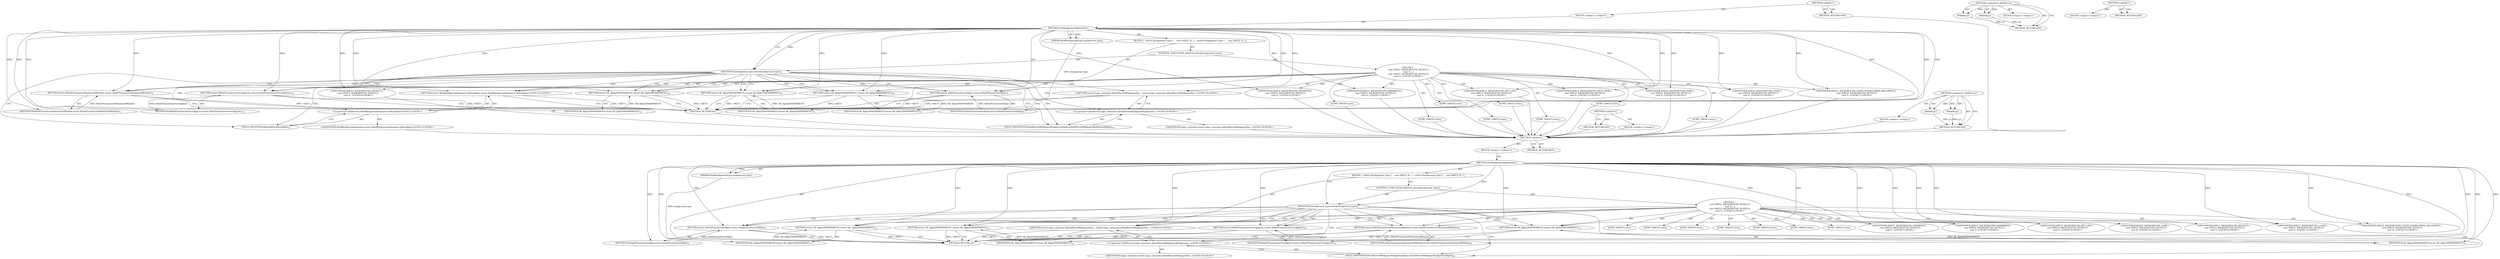 digraph "&lt;global&gt;" {
vulnerable_6 [label=<(METHOD,&lt;global&gt;)<SUB>1</SUB>>];
vulnerable_7 [label=<(BLOCK,&lt;empty&gt;,&lt;empty&gt;)<SUB>1</SUB>>];
vulnerable_8 [label=<(METHOD,GetBackgroundAlphaValue)<SUB>1</SUB>>];
vulnerable_9 [label=<(PARAM,ShelfBackgroundType background_type)<SUB>2</SUB>>];
vulnerable_10 [label=<(BLOCK,{
  switch (background_type) {
    case SHELF_B...,{
  switch (background_type) {
    case SHELF_B...)<SUB>2</SUB>>];
vulnerable_11 [label=<(CONTROL_STRUCTURE,SWITCH,switch(background_type))<SUB>3</SUB>>];
vulnerable_12 [label=<(IDENTIFIER,background_type,switch(background_type))<SUB>3</SUB>>];
vulnerable_13 [label="<(BLOCK,{
    case SHELF_BACKGROUND_DEFAULT:
    case S...,{
    case SHELF_BACKGROUND_DEFAULT:
    case S...)<SUB>3</SUB>>"];
vulnerable_14 [label=<(JUMP_TARGET,case)<SUB>4</SUB>>];
vulnerable_15 [label="<(IDENTIFIER,SHELF_BACKGROUND_DEFAULT,{
    case SHELF_BACKGROUND_DEFAULT:
    case S...)<SUB>4</SUB>>"];
vulnerable_16 [label=<(JUMP_TARGET,case)<SUB>5</SUB>>];
vulnerable_17 [label="<(IDENTIFIER,SHELF_BACKGROUND_OVERVIEW,{
    case SHELF_BACKGROUND_DEFAULT:
    case S...)<SUB>5</SUB>>"];
vulnerable_18 [label=<(RETURN,return kShelfTranslucentAlpha;,return kShelfTranslucentAlpha;)<SUB>6</SUB>>];
vulnerable_19 [label=<(IDENTIFIER,kShelfTranslucentAlpha,return kShelfTranslucentAlpha;)<SUB>6</SUB>>];
vulnerable_20 [label=<(JUMP_TARGET,case)<SUB>7</SUB>>];
vulnerable_21 [label="<(IDENTIFIER,SHELF_BACKGROUND_MAXIMIZED,{
    case SHELF_BACKGROUND_DEFAULT:
    case S...)<SUB>7</SUB>>"];
vulnerable_22 [label=<(RETURN,return kShelfTranslucentMaximizedWindow;,return kShelfTranslucentMaximizedWindow;)<SUB>8</SUB>>];
vulnerable_23 [label=<(IDENTIFIER,kShelfTranslucentMaximizedWindow,return kShelfTranslucentMaximizedWindow;)<SUB>8</SUB>>];
vulnerable_24 [label=<(JUMP_TARGET,case)<SUB>9</SUB>>];
vulnerable_25 [label="<(IDENTIFIER,SHELF_BACKGROUND_APP_LIST,{
    case SHELF_BACKGROUND_DEFAULT:
    case S...)<SUB>9</SUB>>"];
vulnerable_26 [label=<(RETURN,return kShelfTranslucentOverAppList;,return kShelfTranslucentOverAppList;)<SUB>10</SUB>>];
vulnerable_27 [label=<(IDENTIFIER,kShelfTranslucentOverAppList,return kShelfTranslucentOverAppList;)<SUB>10</SUB>>];
vulnerable_28 [label=<(JUMP_TARGET,case)<SUB>11</SUB>>];
vulnerable_29 [label="<(IDENTIFIER,SHELF_BACKGROUND_SPLIT_VIEW,{
    case SHELF_BACKGROUND_DEFAULT:
    case S...)<SUB>11</SUB>>"];
vulnerable_30 [label="<(RETURN,return ShelfBackgroundAnimator::kMaxAlpha;,return ShelfBackgroundAnimator::kMaxAlpha;)<SUB>12</SUB>>"];
vulnerable_31 [label="<(&lt;operator&gt;.fieldAccess,ShelfBackgroundAnimator::kMaxAlpha)<SUB>12</SUB>>"];
vulnerable_32 [label="<(IDENTIFIER,ShelfBackgroundAnimator,return ShelfBackgroundAnimator::kMaxAlpha;)<SUB>12</SUB>>"];
vulnerable_33 [label=<(FIELD_IDENTIFIER,kMaxAlpha,kMaxAlpha)<SUB>12</SUB>>];
vulnerable_34 [label=<(JUMP_TARGET,case)<SUB>13</SUB>>];
vulnerable_35 [label="<(IDENTIFIER,SHELF_BACKGROUND_OOBE,{
    case SHELF_BACKGROUND_DEFAULT:
    case S...)<SUB>13</SUB>>"];
vulnerable_36 [label=<(RETURN,return SK_AlphaTRANSPARENT;,return SK_AlphaTRANSPARENT;)<SUB>14</SUB>>];
vulnerable_37 [label=<(IDENTIFIER,SK_AlphaTRANSPARENT,return SK_AlphaTRANSPARENT;)<SUB>14</SUB>>];
vulnerable_38 [label=<(JUMP_TARGET,case)<SUB>15</SUB>>];
vulnerable_39 [label="<(IDENTIFIER,SHELF_BACKGROUND_LOGIN,{
    case SHELF_BACKGROUND_DEFAULT:
    case S...)<SUB>15</SUB>>"];
vulnerable_40 [label=<(RETURN,return SK_AlphaTRANSPARENT;,return SK_AlphaTRANSPARENT;)<SUB>16</SUB>>];
vulnerable_41 [label=<(IDENTIFIER,SK_AlphaTRANSPARENT,return SK_AlphaTRANSPARENT;)<SUB>16</SUB>>];
vulnerable_42 [label=<(JUMP_TARGET,case)<SUB>17</SUB>>];
vulnerable_43 [label="<(IDENTIFIER,SHELF_BACKGROUND_LOGIN_NONBLURRED_WALLPAPER,{
    case SHELF_BACKGROUND_DEFAULT:
    case S...)<SUB>17</SUB>>"];
vulnerable_44 [label="<(RETURN,return login_constants::kNonBlurredWallpaperBac...,return login_constants::kNonBlurredWallpaperBac...)<SUB>18</SUB>>"];
vulnerable_45 [label="<(&lt;operator&gt;.fieldAccess,login_constants::kNonBlurredWallpaperBackground...)<SUB>18</SUB>>"];
vulnerable_46 [label="<(IDENTIFIER,login_constants,return login_constants::kNonBlurredWallpaperBac...)<SUB>18</SUB>>"];
vulnerable_47 [label=<(FIELD_IDENTIFIER,kNonBlurredWallpaperBackgroundAlpha,kNonBlurredWallpaperBackgroundAlpha)<SUB>18</SUB>>];
vulnerable_48 [label=<(RETURN,return SK_AlphaTRANSPARENT;,return SK_AlphaTRANSPARENT;)<SUB>20</SUB>>];
vulnerable_49 [label=<(IDENTIFIER,SK_AlphaTRANSPARENT,return SK_AlphaTRANSPARENT;)<SUB>20</SUB>>];
vulnerable_50 [label=<(METHOD_RETURN,int)<SUB>1</SUB>>];
vulnerable_52 [label=<(METHOD_RETURN,ANY)<SUB>1</SUB>>];
vulnerable_69 [label=<(METHOD,&lt;operator&gt;.fieldAccess)>];
vulnerable_70 [label=<(PARAM,p1)>];
vulnerable_71 [label=<(PARAM,p2)>];
vulnerable_72 [label=<(BLOCK,&lt;empty&gt;,&lt;empty&gt;)>];
vulnerable_73 [label=<(METHOD_RETURN,ANY)>];
vulnerable_63 [label=<(METHOD,&lt;global&gt;)<SUB>1</SUB>>];
vulnerable_64 [label=<(BLOCK,&lt;empty&gt;,&lt;empty&gt;)>];
vulnerable_65 [label=<(METHOD_RETURN,ANY)>];
fixed_6 [label=<(METHOD,&lt;global&gt;)<SUB>1</SUB>>];
fixed_7 [label=<(BLOCK,&lt;empty&gt;,&lt;empty&gt;)<SUB>1</SUB>>];
fixed_8 [label=<(METHOD,GetBackgroundAlphaValue)<SUB>1</SUB>>];
fixed_9 [label=<(PARAM,ShelfBackgroundType background_type)<SUB>2</SUB>>];
fixed_10 [label=<(BLOCK,{
  switch (background_type) {
    case SHELF_B...,{
  switch (background_type) {
    case SHELF_B...)<SUB>2</SUB>>];
fixed_11 [label=<(CONTROL_STRUCTURE,SWITCH,switch(background_type))<SUB>3</SUB>>];
fixed_12 [label=<(IDENTIFIER,background_type,switch(background_type))<SUB>3</SUB>>];
fixed_13 [label="<(BLOCK,{
    case SHELF_BACKGROUND_DEFAULT:
    case S...,{
    case SHELF_BACKGROUND_DEFAULT:
    case S...)<SUB>3</SUB>>"];
fixed_14 [label=<(JUMP_TARGET,case)<SUB>4</SUB>>];
fixed_15 [label="<(IDENTIFIER,SHELF_BACKGROUND_DEFAULT,{
    case SHELF_BACKGROUND_DEFAULT:
    case S...)<SUB>4</SUB>>"];
fixed_16 [label=<(JUMP_TARGET,case)<SUB>5</SUB>>];
fixed_17 [label="<(IDENTIFIER,SHELF_BACKGROUND_OVERVIEW,{
    case SHELF_BACKGROUND_DEFAULT:
    case S...)<SUB>5</SUB>>"];
fixed_18 [label=<(RETURN,return kShelfTranslucentAlpha;,return kShelfTranslucentAlpha;)<SUB>6</SUB>>];
fixed_19 [label=<(IDENTIFIER,kShelfTranslucentAlpha,return kShelfTranslucentAlpha;)<SUB>6</SUB>>];
fixed_20 [label=<(JUMP_TARGET,case)<SUB>7</SUB>>];
fixed_21 [label="<(IDENTIFIER,SHELF_BACKGROUND_MAXIMIZED,{
    case SHELF_BACKGROUND_DEFAULT:
    case S...)<SUB>7</SUB>>"];
fixed_22 [label=<(RETURN,return kShelfTranslucentMaximizedWindow;,return kShelfTranslucentMaximizedWindow;)<SUB>8</SUB>>];
fixed_23 [label=<(IDENTIFIER,kShelfTranslucentMaximizedWindow,return kShelfTranslucentMaximizedWindow;)<SUB>8</SUB>>];
fixed_24 [label=<(JUMP_TARGET,case)<SUB>9</SUB>>];
fixed_25 [label="<(IDENTIFIER,SHELF_BACKGROUND_APP_LIST,{
    case SHELF_BACKGROUND_DEFAULT:
    case S...)<SUB>9</SUB>>"];
fixed_26 [label=<(RETURN,return kShelfTranslucentOverAppList;,return kShelfTranslucentOverAppList;)<SUB>10</SUB>>];
fixed_27 [label=<(IDENTIFIER,kShelfTranslucentOverAppList,return kShelfTranslucentOverAppList;)<SUB>10</SUB>>];
fixed_28 [label=<(JUMP_TARGET,case)<SUB>11</SUB>>];
fixed_29 [label="<(IDENTIFIER,SHELF_BACKGROUND_OOBE,{
    case SHELF_BACKGROUND_DEFAULT:
    case S...)<SUB>11</SUB>>"];
fixed_30 [label=<(RETURN,return SK_AlphaTRANSPARENT;,return SK_AlphaTRANSPARENT;)<SUB>12</SUB>>];
fixed_31 [label=<(IDENTIFIER,SK_AlphaTRANSPARENT,return SK_AlphaTRANSPARENT;)<SUB>12</SUB>>];
fixed_32 [label=<(JUMP_TARGET,case)<SUB>13</SUB>>];
fixed_33 [label="<(IDENTIFIER,SHELF_BACKGROUND_LOGIN,{
    case SHELF_BACKGROUND_DEFAULT:
    case S...)<SUB>13</SUB>>"];
fixed_34 [label=<(RETURN,return SK_AlphaTRANSPARENT;,return SK_AlphaTRANSPARENT;)<SUB>14</SUB>>];
fixed_35 [label=<(IDENTIFIER,SK_AlphaTRANSPARENT,return SK_AlphaTRANSPARENT;)<SUB>14</SUB>>];
fixed_36 [label=<(JUMP_TARGET,case)<SUB>15</SUB>>];
fixed_37 [label="<(IDENTIFIER,SHELF_BACKGROUND_LOGIN_NONBLURRED_WALLPAPER,{
    case SHELF_BACKGROUND_DEFAULT:
    case S...)<SUB>15</SUB>>"];
fixed_38 [label="<(RETURN,return login_constants::kNonBlurredWallpaperBac...,return login_constants::kNonBlurredWallpaperBac...)<SUB>16</SUB>>"];
fixed_39 [label="<(&lt;operator&gt;.fieldAccess,login_constants::kNonBlurredWallpaperBackground...)<SUB>16</SUB>>"];
fixed_40 [label="<(IDENTIFIER,login_constants,return login_constants::kNonBlurredWallpaperBac...)<SUB>16</SUB>>"];
fixed_41 [label=<(FIELD_IDENTIFIER,kNonBlurredWallpaperBackgroundAlpha,kNonBlurredWallpaperBackgroundAlpha)<SUB>16</SUB>>];
fixed_42 [label=<(RETURN,return SK_AlphaTRANSPARENT;,return SK_AlphaTRANSPARENT;)<SUB>18</SUB>>];
fixed_43 [label=<(IDENTIFIER,SK_AlphaTRANSPARENT,return SK_AlphaTRANSPARENT;)<SUB>18</SUB>>];
fixed_44 [label=<(METHOD_RETURN,int)<SUB>1</SUB>>];
fixed_46 [label=<(METHOD_RETURN,ANY)<SUB>1</SUB>>];
fixed_63 [label=<(METHOD,&lt;operator&gt;.fieldAccess)>];
fixed_64 [label=<(PARAM,p1)>];
fixed_65 [label=<(PARAM,p2)>];
fixed_66 [label=<(BLOCK,&lt;empty&gt;,&lt;empty&gt;)>];
fixed_67 [label=<(METHOD_RETURN,ANY)>];
fixed_57 [label=<(METHOD,&lt;global&gt;)<SUB>1</SUB>>];
fixed_58 [label=<(BLOCK,&lt;empty&gt;,&lt;empty&gt;)>];
fixed_59 [label=<(METHOD_RETURN,ANY)>];
vulnerable_6 -> vulnerable_7  [key=0, label="AST: "];
vulnerable_6 -> vulnerable_52  [key=0, label="AST: "];
vulnerable_6 -> vulnerable_52  [key=1, label="CFG: "];
vulnerable_7 -> vulnerable_8  [key=0, label="AST: "];
vulnerable_8 -> vulnerable_9  [key=0, label="AST: "];
vulnerable_8 -> vulnerable_9  [key=1, label="DDG: "];
vulnerable_8 -> vulnerable_10  [key=0, label="AST: "];
vulnerable_8 -> vulnerable_50  [key=0, label="AST: "];
vulnerable_8 -> vulnerable_12  [key=0, label="CFG: "];
vulnerable_8 -> vulnerable_12  [key=1, label="DDG: "];
vulnerable_8 -> vulnerable_48  [key=0, label="DDG: "];
vulnerable_8 -> vulnerable_49  [key=0, label="DDG: "];
vulnerable_8 -> vulnerable_15  [key=0, label="DDG: "];
vulnerable_8 -> vulnerable_17  [key=0, label="DDG: "];
vulnerable_8 -> vulnerable_18  [key=0, label="DDG: "];
vulnerable_8 -> vulnerable_21  [key=0, label="DDG: "];
vulnerable_8 -> vulnerable_22  [key=0, label="DDG: "];
vulnerable_8 -> vulnerable_25  [key=0, label="DDG: "];
vulnerable_8 -> vulnerable_26  [key=0, label="DDG: "];
vulnerable_8 -> vulnerable_29  [key=0, label="DDG: "];
vulnerable_8 -> vulnerable_30  [key=0, label="DDG: "];
vulnerable_8 -> vulnerable_35  [key=0, label="DDG: "];
vulnerable_8 -> vulnerable_36  [key=0, label="DDG: "];
vulnerable_8 -> vulnerable_39  [key=0, label="DDG: "];
vulnerable_8 -> vulnerable_40  [key=0, label="DDG: "];
vulnerable_8 -> vulnerable_43  [key=0, label="DDG: "];
vulnerable_8 -> vulnerable_44  [key=0, label="DDG: "];
vulnerable_8 -> vulnerable_19  [key=0, label="DDG: "];
vulnerable_8 -> vulnerable_23  [key=0, label="DDG: "];
vulnerable_8 -> vulnerable_27  [key=0, label="DDG: "];
vulnerable_8 -> vulnerable_37  [key=0, label="DDG: "];
vulnerable_8 -> vulnerable_41  [key=0, label="DDG: "];
vulnerable_9 -> vulnerable_50  [key=0, label="DDG: background_type"];
vulnerable_10 -> vulnerable_11  [key=0, label="AST: "];
vulnerable_10 -> vulnerable_48  [key=0, label="AST: "];
vulnerable_11 -> vulnerable_12  [key=0, label="AST: "];
vulnerable_11 -> vulnerable_13  [key=0, label="AST: "];
vulnerable_12 -> vulnerable_18  [key=0, label="CFG: "];
vulnerable_12 -> vulnerable_18  [key=1, label="CDG: "];
vulnerable_12 -> vulnerable_22  [key=0, label="CFG: "];
vulnerable_12 -> vulnerable_22  [key=1, label="CDG: "];
vulnerable_12 -> vulnerable_26  [key=0, label="CFG: "];
vulnerable_12 -> vulnerable_26  [key=1, label="CDG: "];
vulnerable_12 -> vulnerable_33  [key=0, label="CFG: "];
vulnerable_12 -> vulnerable_33  [key=1, label="CDG: "];
vulnerable_12 -> vulnerable_36  [key=0, label="CFG: "];
vulnerable_12 -> vulnerable_36  [key=1, label="CDG: "];
vulnerable_12 -> vulnerable_40  [key=0, label="CFG: "];
vulnerable_12 -> vulnerable_40  [key=1, label="CDG: "];
vulnerable_12 -> vulnerable_47  [key=0, label="CFG: "];
vulnerable_12 -> vulnerable_47  [key=1, label="CDG: "];
vulnerable_12 -> vulnerable_48  [key=0, label="CFG: "];
vulnerable_12 -> vulnerable_48  [key=1, label="CDG: "];
vulnerable_12 -> vulnerable_30  [key=0, label="CDG: "];
vulnerable_12 -> vulnerable_45  [key=0, label="CDG: "];
vulnerable_12 -> vulnerable_44  [key=0, label="CDG: "];
vulnerable_12 -> vulnerable_31  [key=0, label="CDG: "];
vulnerable_13 -> vulnerable_14  [key=0, label="AST: "];
vulnerable_13 -> vulnerable_15  [key=0, label="AST: "];
vulnerable_13 -> vulnerable_16  [key=0, label="AST: "];
vulnerable_13 -> vulnerable_17  [key=0, label="AST: "];
vulnerable_13 -> vulnerable_18  [key=0, label="AST: "];
vulnerable_13 -> vulnerable_20  [key=0, label="AST: "];
vulnerable_13 -> vulnerable_21  [key=0, label="AST: "];
vulnerable_13 -> vulnerable_22  [key=0, label="AST: "];
vulnerable_13 -> vulnerable_24  [key=0, label="AST: "];
vulnerable_13 -> vulnerable_25  [key=0, label="AST: "];
vulnerable_13 -> vulnerable_26  [key=0, label="AST: "];
vulnerable_13 -> vulnerable_28  [key=0, label="AST: "];
vulnerable_13 -> vulnerable_29  [key=0, label="AST: "];
vulnerable_13 -> vulnerable_30  [key=0, label="AST: "];
vulnerable_13 -> vulnerable_34  [key=0, label="AST: "];
vulnerable_13 -> vulnerable_35  [key=0, label="AST: "];
vulnerable_13 -> vulnerable_36  [key=0, label="AST: "];
vulnerable_13 -> vulnerable_38  [key=0, label="AST: "];
vulnerable_13 -> vulnerable_39  [key=0, label="AST: "];
vulnerable_13 -> vulnerable_40  [key=0, label="AST: "];
vulnerable_13 -> vulnerable_42  [key=0, label="AST: "];
vulnerable_13 -> vulnerable_43  [key=0, label="AST: "];
vulnerable_13 -> vulnerable_44  [key=0, label="AST: "];
vulnerable_14 -> fixed_6  [key=0];
vulnerable_15 -> fixed_6  [key=0];
vulnerable_16 -> fixed_6  [key=0];
vulnerable_17 -> fixed_6  [key=0];
vulnerable_18 -> vulnerable_19  [key=0, label="AST: "];
vulnerable_18 -> vulnerable_50  [key=0, label="CFG: "];
vulnerable_18 -> vulnerable_50  [key=1, label="DDG: &lt;RET&gt;"];
vulnerable_19 -> vulnerable_18  [key=0, label="DDG: kShelfTranslucentAlpha"];
vulnerable_20 -> fixed_6  [key=0];
vulnerable_21 -> fixed_6  [key=0];
vulnerable_22 -> vulnerable_23  [key=0, label="AST: "];
vulnerable_22 -> vulnerable_50  [key=0, label="CFG: "];
vulnerable_22 -> vulnerable_50  [key=1, label="DDG: &lt;RET&gt;"];
vulnerable_23 -> vulnerable_22  [key=0, label="DDG: kShelfTranslucentMaximizedWindow"];
vulnerable_24 -> fixed_6  [key=0];
vulnerable_25 -> fixed_6  [key=0];
vulnerable_26 -> vulnerable_27  [key=0, label="AST: "];
vulnerable_26 -> vulnerable_50  [key=0, label="CFG: "];
vulnerable_26 -> vulnerable_50  [key=1, label="DDG: &lt;RET&gt;"];
vulnerable_27 -> vulnerable_26  [key=0, label="DDG: kShelfTranslucentOverAppList"];
vulnerable_28 -> fixed_6  [key=0];
vulnerable_29 -> fixed_6  [key=0];
vulnerable_30 -> vulnerable_31  [key=0, label="AST: "];
vulnerable_30 -> vulnerable_50  [key=0, label="CFG: "];
vulnerable_30 -> vulnerable_50  [key=1, label="DDG: &lt;RET&gt;"];
vulnerable_31 -> vulnerable_32  [key=0, label="AST: "];
vulnerable_31 -> vulnerable_33  [key=0, label="AST: "];
vulnerable_31 -> vulnerable_30  [key=0, label="CFG: "];
vulnerable_32 -> fixed_6  [key=0];
vulnerable_33 -> vulnerable_31  [key=0, label="CFG: "];
vulnerable_34 -> fixed_6  [key=0];
vulnerable_35 -> fixed_6  [key=0];
vulnerable_36 -> vulnerable_37  [key=0, label="AST: "];
vulnerable_36 -> vulnerable_50  [key=0, label="CFG: "];
vulnerable_36 -> vulnerable_50  [key=1, label="DDG: &lt;RET&gt;"];
vulnerable_37 -> vulnerable_36  [key=0, label="DDG: SK_AlphaTRANSPARENT"];
vulnerable_38 -> fixed_6  [key=0];
vulnerable_39 -> fixed_6  [key=0];
vulnerable_40 -> vulnerable_41  [key=0, label="AST: "];
vulnerable_40 -> vulnerable_50  [key=0, label="CFG: "];
vulnerable_40 -> vulnerable_50  [key=1, label="DDG: &lt;RET&gt;"];
vulnerable_41 -> vulnerable_40  [key=0, label="DDG: SK_AlphaTRANSPARENT"];
vulnerable_42 -> fixed_6  [key=0];
vulnerable_43 -> fixed_6  [key=0];
vulnerable_44 -> vulnerable_45  [key=0, label="AST: "];
vulnerable_44 -> vulnerable_50  [key=0, label="CFG: "];
vulnerable_44 -> vulnerable_50  [key=1, label="DDG: &lt;RET&gt;"];
vulnerable_45 -> vulnerable_46  [key=0, label="AST: "];
vulnerable_45 -> vulnerable_47  [key=0, label="AST: "];
vulnerable_45 -> vulnerable_44  [key=0, label="CFG: "];
vulnerable_46 -> fixed_6  [key=0];
vulnerable_47 -> vulnerable_45  [key=0, label="CFG: "];
vulnerable_48 -> vulnerable_49  [key=0, label="AST: "];
vulnerable_48 -> vulnerable_50  [key=0, label="CFG: "];
vulnerable_48 -> vulnerable_50  [key=1, label="DDG: &lt;RET&gt;"];
vulnerable_49 -> vulnerable_48  [key=0, label="DDG: SK_AlphaTRANSPARENT"];
vulnerable_50 -> fixed_6  [key=0];
vulnerable_52 -> fixed_6  [key=0];
vulnerable_69 -> vulnerable_70  [key=0, label="AST: "];
vulnerable_69 -> vulnerable_70  [key=1, label="DDG: "];
vulnerable_69 -> vulnerable_72  [key=0, label="AST: "];
vulnerable_69 -> vulnerable_71  [key=0, label="AST: "];
vulnerable_69 -> vulnerable_71  [key=1, label="DDG: "];
vulnerable_69 -> vulnerable_73  [key=0, label="AST: "];
vulnerable_69 -> vulnerable_73  [key=1, label="CFG: "];
vulnerable_70 -> vulnerable_73  [key=0, label="DDG: p1"];
vulnerable_71 -> vulnerable_73  [key=0, label="DDG: p2"];
vulnerable_72 -> fixed_6  [key=0];
vulnerable_73 -> fixed_6  [key=0];
vulnerable_63 -> vulnerable_64  [key=0, label="AST: "];
vulnerable_63 -> vulnerable_65  [key=0, label="AST: "];
vulnerable_63 -> vulnerable_65  [key=1, label="CFG: "];
vulnerable_64 -> fixed_6  [key=0];
vulnerable_65 -> fixed_6  [key=0];
fixed_6 -> fixed_7  [key=0, label="AST: "];
fixed_6 -> fixed_46  [key=0, label="AST: "];
fixed_6 -> fixed_46  [key=1, label="CFG: "];
fixed_7 -> fixed_8  [key=0, label="AST: "];
fixed_8 -> fixed_9  [key=0, label="AST: "];
fixed_8 -> fixed_9  [key=1, label="DDG: "];
fixed_8 -> fixed_10  [key=0, label="AST: "];
fixed_8 -> fixed_44  [key=0, label="AST: "];
fixed_8 -> fixed_12  [key=0, label="CFG: "];
fixed_8 -> fixed_12  [key=1, label="DDG: "];
fixed_8 -> fixed_42  [key=0, label="DDG: "];
fixed_8 -> fixed_43  [key=0, label="DDG: "];
fixed_8 -> fixed_15  [key=0, label="DDG: "];
fixed_8 -> fixed_17  [key=0, label="DDG: "];
fixed_8 -> fixed_18  [key=0, label="DDG: "];
fixed_8 -> fixed_21  [key=0, label="DDG: "];
fixed_8 -> fixed_22  [key=0, label="DDG: "];
fixed_8 -> fixed_25  [key=0, label="DDG: "];
fixed_8 -> fixed_26  [key=0, label="DDG: "];
fixed_8 -> fixed_29  [key=0, label="DDG: "];
fixed_8 -> fixed_30  [key=0, label="DDG: "];
fixed_8 -> fixed_33  [key=0, label="DDG: "];
fixed_8 -> fixed_34  [key=0, label="DDG: "];
fixed_8 -> fixed_37  [key=0, label="DDG: "];
fixed_8 -> fixed_38  [key=0, label="DDG: "];
fixed_8 -> fixed_19  [key=0, label="DDG: "];
fixed_8 -> fixed_23  [key=0, label="DDG: "];
fixed_8 -> fixed_27  [key=0, label="DDG: "];
fixed_8 -> fixed_31  [key=0, label="DDG: "];
fixed_8 -> fixed_35  [key=0, label="DDG: "];
fixed_9 -> fixed_44  [key=0, label="DDG: background_type"];
fixed_10 -> fixed_11  [key=0, label="AST: "];
fixed_10 -> fixed_42  [key=0, label="AST: "];
fixed_11 -> fixed_12  [key=0, label="AST: "];
fixed_11 -> fixed_13  [key=0, label="AST: "];
fixed_12 -> fixed_18  [key=0, label="CFG: "];
fixed_12 -> fixed_18  [key=1, label="CDG: "];
fixed_12 -> fixed_22  [key=0, label="CFG: "];
fixed_12 -> fixed_22  [key=1, label="CDG: "];
fixed_12 -> fixed_26  [key=0, label="CFG: "];
fixed_12 -> fixed_26  [key=1, label="CDG: "];
fixed_12 -> fixed_30  [key=0, label="CFG: "];
fixed_12 -> fixed_30  [key=1, label="CDG: "];
fixed_12 -> fixed_34  [key=0, label="CFG: "];
fixed_12 -> fixed_34  [key=1, label="CDG: "];
fixed_12 -> fixed_41  [key=0, label="CFG: "];
fixed_12 -> fixed_41  [key=1, label="CDG: "];
fixed_12 -> fixed_42  [key=0, label="CFG: "];
fixed_12 -> fixed_42  [key=1, label="CDG: "];
fixed_12 -> fixed_38  [key=0, label="CDG: "];
fixed_12 -> fixed_39  [key=0, label="CDG: "];
fixed_13 -> fixed_14  [key=0, label="AST: "];
fixed_13 -> fixed_15  [key=0, label="AST: "];
fixed_13 -> fixed_16  [key=0, label="AST: "];
fixed_13 -> fixed_17  [key=0, label="AST: "];
fixed_13 -> fixed_18  [key=0, label="AST: "];
fixed_13 -> fixed_20  [key=0, label="AST: "];
fixed_13 -> fixed_21  [key=0, label="AST: "];
fixed_13 -> fixed_22  [key=0, label="AST: "];
fixed_13 -> fixed_24  [key=0, label="AST: "];
fixed_13 -> fixed_25  [key=0, label="AST: "];
fixed_13 -> fixed_26  [key=0, label="AST: "];
fixed_13 -> fixed_28  [key=0, label="AST: "];
fixed_13 -> fixed_29  [key=0, label="AST: "];
fixed_13 -> fixed_30  [key=0, label="AST: "];
fixed_13 -> fixed_32  [key=0, label="AST: "];
fixed_13 -> fixed_33  [key=0, label="AST: "];
fixed_13 -> fixed_34  [key=0, label="AST: "];
fixed_13 -> fixed_36  [key=0, label="AST: "];
fixed_13 -> fixed_37  [key=0, label="AST: "];
fixed_13 -> fixed_38  [key=0, label="AST: "];
fixed_18 -> fixed_19  [key=0, label="AST: "];
fixed_18 -> fixed_44  [key=0, label="CFG: "];
fixed_18 -> fixed_44  [key=1, label="DDG: &lt;RET&gt;"];
fixed_19 -> fixed_18  [key=0, label="DDG: kShelfTranslucentAlpha"];
fixed_22 -> fixed_23  [key=0, label="AST: "];
fixed_22 -> fixed_44  [key=0, label="CFG: "];
fixed_22 -> fixed_44  [key=1, label="DDG: &lt;RET&gt;"];
fixed_23 -> fixed_22  [key=0, label="DDG: kShelfTranslucentMaximizedWindow"];
fixed_26 -> fixed_27  [key=0, label="AST: "];
fixed_26 -> fixed_44  [key=0, label="CFG: "];
fixed_26 -> fixed_44  [key=1, label="DDG: &lt;RET&gt;"];
fixed_27 -> fixed_26  [key=0, label="DDG: kShelfTranslucentOverAppList"];
fixed_30 -> fixed_31  [key=0, label="AST: "];
fixed_30 -> fixed_44  [key=0, label="CFG: "];
fixed_30 -> fixed_44  [key=1, label="DDG: &lt;RET&gt;"];
fixed_31 -> fixed_30  [key=0, label="DDG: SK_AlphaTRANSPARENT"];
fixed_34 -> fixed_35  [key=0, label="AST: "];
fixed_34 -> fixed_44  [key=0, label="CFG: "];
fixed_34 -> fixed_44  [key=1, label="DDG: &lt;RET&gt;"];
fixed_35 -> fixed_34  [key=0, label="DDG: SK_AlphaTRANSPARENT"];
fixed_38 -> fixed_39  [key=0, label="AST: "];
fixed_38 -> fixed_44  [key=0, label="CFG: "];
fixed_38 -> fixed_44  [key=1, label="DDG: &lt;RET&gt;"];
fixed_39 -> fixed_40  [key=0, label="AST: "];
fixed_39 -> fixed_41  [key=0, label="AST: "];
fixed_39 -> fixed_38  [key=0, label="CFG: "];
fixed_41 -> fixed_39  [key=0, label="CFG: "];
fixed_42 -> fixed_43  [key=0, label="AST: "];
fixed_42 -> fixed_44  [key=0, label="CFG: "];
fixed_42 -> fixed_44  [key=1, label="DDG: &lt;RET&gt;"];
fixed_43 -> fixed_42  [key=0, label="DDG: SK_AlphaTRANSPARENT"];
fixed_63 -> fixed_64  [key=0, label="AST: "];
fixed_63 -> fixed_64  [key=1, label="DDG: "];
fixed_63 -> fixed_66  [key=0, label="AST: "];
fixed_63 -> fixed_65  [key=0, label="AST: "];
fixed_63 -> fixed_65  [key=1, label="DDG: "];
fixed_63 -> fixed_67  [key=0, label="AST: "];
fixed_63 -> fixed_67  [key=1, label="CFG: "];
fixed_64 -> fixed_67  [key=0, label="DDG: p1"];
fixed_65 -> fixed_67  [key=0, label="DDG: p2"];
fixed_57 -> fixed_58  [key=0, label="AST: "];
fixed_57 -> fixed_59  [key=0, label="AST: "];
fixed_57 -> fixed_59  [key=1, label="CFG: "];
}

